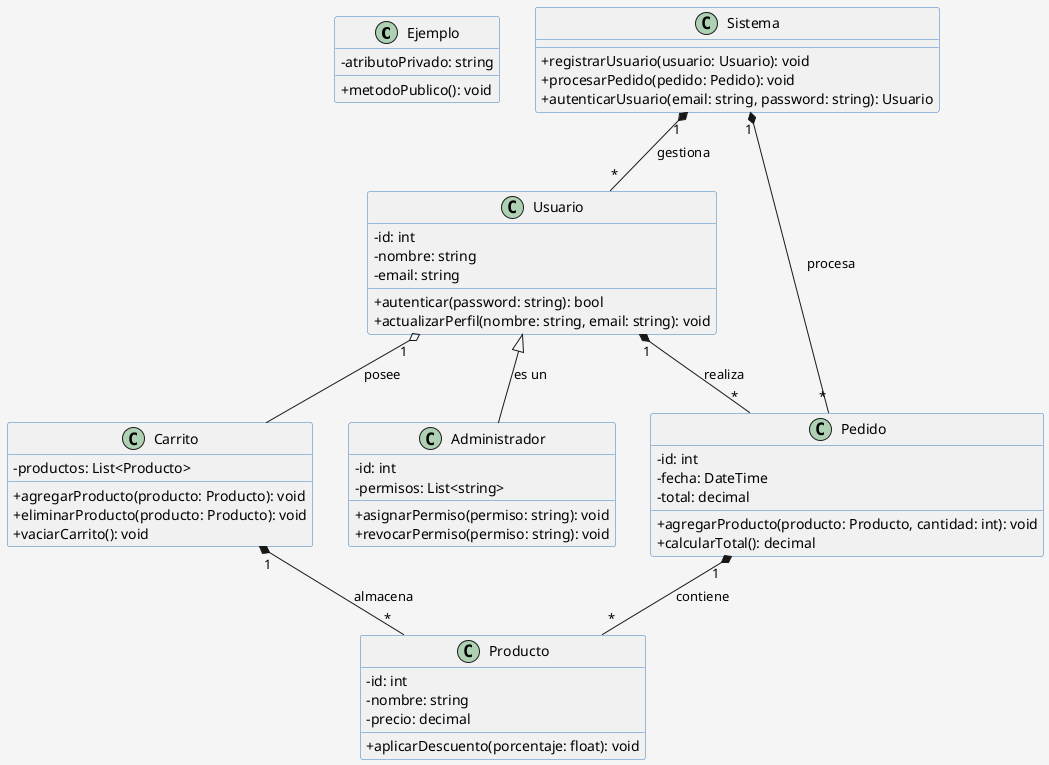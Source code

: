 @startuml Tutorial_ClassDiagram
' Tutorial para crear un diagrama de clases en PlantUML

' Paso 1: Definir las clases
' Utiliza la palabra clave "class" para definir una clase.
' Sintaxis: class NombreDeClase {
'              atributos y métodos
'          }
class Ejemplo {
    - atributoPrivado: string
    + metodoPublico(): void
}

class Usuario {
    - id: int
    - nombre: string
    - email: string
    + autenticar(password: string): bool
    + actualizarPerfil(nombre: string, email: string): void
}

class Producto {
    - id: int
    - nombre: string
    - precio: decimal
    + aplicarDescuento(porcentaje: float): void
}

class Pedido {
    - id: int
    - fecha: DateTime
    - total: decimal
    + agregarProducto(producto: Producto, cantidad: int): void
    + calcularTotal(): decimal
}

class Carrito {
    - productos: List<Producto>
    + agregarProducto(producto: Producto): void
    + eliminarProducto(producto: Producto): void
    + vaciarCarrito(): void
}

class Administrador {
    - id: int
    - permisos: List<string>
    + asignarPermiso(permiso: string): void
    + revocarPermiso(permiso: string): void
}

class Sistema {
    + registrarUsuario(usuario: Usuario): void
    + procesarPedido(pedido: Pedido): void
    + autenticarUsuario(email: string, password: string): Usuario
}

' Paso 2: Agregar relaciones entre clases
' Puedes definir relaciones como herencia, composición, agregación, etc.
' Sintaxis: Clase1 <|-- Clase2 (herencia)
'           Clase1 *-- Clase2 (composición)
'           Clase1 o-- Clase2 (agregación)
Usuario "1" *-- "*" Pedido : "realiza"
Pedido "1" *-- "*" Producto : "contiene"
Usuario <|-- Administrador : "es un"
Carrito "1" *-- "*" Producto : "almacena"
Usuario "1" o-- Carrito : "posee"
Sistema "1" *-- "*" Usuario : "gestiona"
Sistema "1" *-- "*" Pedido : "procesa"

' Paso 3: Personalizar el diagrama
' Puedes agregar notas, cambiar colores y estilos para mejorar la visualización.
' Sintaxis: note left/right/top/bottom of Clase : "Texto de la nota"
' note top of ClaseBase : "Clase principal del sistema"

' Estilos opcionales
skinparam classAttributeIconSize 0
skinparam backgroundColor #F5F5F5
skinparam classFontColor black
skinparam classBorderColor #3C7FC0

@enduml